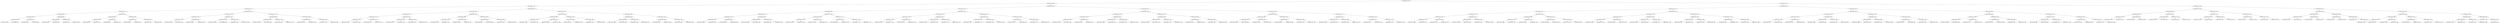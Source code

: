 digraph G{
28760068 [label="Node{data=[4419, 4419]}"]
28760068 -> 83988339
83988339 [label="Node{data=[3083, 3083]}"]
83988339 -> 304785255
304785255 [label="Node{data=[2410, 2410]}"]
304785255 -> 1657211582
1657211582 [label="Node{data=[910, 910]}"]
1657211582 -> 1434880026
1434880026 [label="Node{data=[894, 894]}"]
1434880026 -> 1559621582
1559621582 [label="Node{data=[886, 886]}"]
1559621582 -> 463694504
463694504 [label="Node{data=[825, 825]}"]
463694504 -> 1097531800
1097531800 [label="Node{data=[823, 823]}"]
1097531800 -> 550279159
550279159 [label="Node{data=[797, 797]}"]
1097531800 -> 1404340159
1404340159 [label="Node{data=[824, 824]}"]
463694504 -> 1396851019
1396851019 [label="Node{data=[873, 873]}"]
1396851019 -> 1245511034
1245511034 [label="Node{data=[852, 852]}"]
1396851019 -> 235649253
235649253 [label="Node{data=[885, 885]}"]
1559621582 -> 2046124004
2046124004 [label="Node{data=[890, 890]}"]
2046124004 -> 947655048
947655048 [label="Node{data=[888, 888]}"]
947655048 -> 361163984
361163984 [label="Node{data=[887, 887]}"]
947655048 -> 1184477717
1184477717 [label="Node{data=[889, 889]}"]
2046124004 -> 364961629
364961629 [label="Node{data=[892, 892]}"]
364961629 -> 1307077692
1307077692 [label="Node{data=[891, 891]}"]
364961629 -> 1865083197
1865083197 [label="Node{data=[893, 893]}"]
1434880026 -> 1680406487
1680406487 [label="Node{data=[902, 902]}"]
1680406487 -> 2005005880
2005005880 [label="Node{data=[898, 898]}"]
2005005880 -> 2030497144
2030497144 [label="Node{data=[896, 896]}"]
2030497144 -> 1096650852
1096650852 [label="Node{data=[895, 895]}"]
2030497144 -> 1659392471
1659392471 [label="Node{data=[897, 897]}"]
2005005880 -> 438324100
438324100 [label="Node{data=[900, 900]}"]
438324100 -> 1417873557
1417873557 [label="Node{data=[899, 899]}"]
438324100 -> 2037415121
2037415121 [label="Node{data=[901, 901]}"]
1680406487 -> 1505160385
1505160385 [label="Node{data=[906, 906]}"]
1505160385 -> 1104343064
1104343064 [label="Node{data=[904, 904]}"]
1104343064 -> 232365847
232365847 [label="Node{data=[903, 903]}"]
1104343064 -> 2000022665
2000022665 [label="Node{data=[905, 905]}"]
1505160385 -> 420202058
420202058 [label="Node{data=[908, 908]}"]
420202058 -> 1334814531
1334814531 [label="Node{data=[907, 907]}"]
420202058 -> 250591362
250591362 [label="Node{data=[909, 909]}"]
1657211582 -> 1457937522
1457937522 [label="Node{data=[2035, 2035]}"]
1457937522 -> 295233906
295233906 [label="Node{data=[2027, 2027]}"]
295233906 -> 597684669
597684669 [label="Node{data=[2023, 2023]}"]
597684669 -> 1346860772
1346860772 [label="Node{data=[1537, 1537]}"]
1346860772 -> 883336530
883336530 [label="Node{data=[943, 943]}"]
1346860772 -> 1646463437
1646463437 [label="Node{data=[1567, 1567]}"]
597684669 -> 1055723053
1055723053 [label="Node{data=[2025, 2025]}"]
1055723053 -> 1442234178
1442234178 [label="Node{data=[2024, 2024]}"]
1055723053 -> 1417350299
1417350299 [label="Node{data=[2026, 2026]}"]
295233906 -> 778832568
778832568 [label="Node{data=[2031, 2031]}"]
778832568 -> 2015819070
2015819070 [label="Node{data=[2029, 2029]}"]
2015819070 -> 415910359
415910359 [label="Node{data=[2028, 2028]}"]
2015819070 -> 341410177
341410177 [label="Node{data=[2030, 2030]}"]
778832568 -> 1512988792
1512988792 [label="Node{data=[2033, 2033]}"]
1512988792 -> 359592198
359592198 [label="Node{data=[2032, 2032]}"]
1512988792 -> 1604355725
1604355725 [label="Node{data=[2034, 2034]}"]
1457937522 -> 128799089
128799089 [label="Node{data=[2271, 2271]}"]
128799089 -> 774495324
774495324 [label="Node{data=[2039, 2039]}"]
774495324 -> 1286467166
1286467166 [label="Node{data=[2037, 2037]}"]
1286467166 -> 392334760
392334760 [label="Node{data=[2036, 2036]}"]
1286467166 -> 2049532140
2049532140 [label="Node{data=[2038, 2038]}"]
774495324 -> 436373705
436373705 [label="Node{data=[2126, 2126]}"]
436373705 -> 964577993
964577993 [label="Node{data=[2040, 2040]}"]
436373705 -> 988979075
988979075 [label="Node{data=[2141, 2141]}"]
128799089 -> 191739441
191739441 [label="Node{data=[2406, 2406]}"]
191739441 -> 86451029
86451029 [label="Node{data=[2404, 2404]}"]
86451029 -> 1313085754
1313085754 [label="Node{data=[2403, 2403]}"]
86451029 -> 1625590262
1625590262 [label="Node{data=[2405, 2405]}"]
191739441 -> 115238885
115238885 [label="Node{data=[2408, 2408]}"]
115238885 -> 979354080
979354080 [label="Node{data=[2407, 2407]}"]
115238885 -> 1413251672
1413251672 [label="Node{data=[2409, 2409]}"]
304785255 -> 282266128
282266128 [label="Node{data=[2940, 2940]}"]
282266128 -> 1699198624
1699198624 [label="Node{data=[2805, 2805]}"]
1699198624 -> 567491369
567491369 [label="Node{data=[2418, 2418]}"]
567491369 -> 298668809
298668809 [label="Node{data=[2414, 2414]}"]
298668809 -> 424040618
424040618 [label="Node{data=[2412, 2412]}"]
424040618 -> 1097605012
1097605012 [label="Node{data=[2411, 2411]}"]
424040618 -> 2044624611
2044624611 [label="Node{data=[2413, 2413]}"]
298668809 -> 49299402
49299402 [label="Node{data=[2416, 2416]}"]
49299402 -> 693679158
693679158 [label="Node{data=[2415, 2415]}"]
49299402 -> 141139510
141139510 [label="Node{data=[2417, 2417]}"]
567491369 -> 46842046
46842046 [label="Node{data=[2422, 2422]}"]
46842046 -> 21471554
21471554 [label="Node{data=[2420, 2420]}"]
21471554 -> 1834110040
1834110040 [label="Node{data=[2419, 2419]}"]
21471554 -> 688846826
688846826 [label="Node{data=[2421, 2421]}"]
46842046 -> 2106924357
2106924357 [label="Node{data=[2424, 2424]}"]
2106924357 -> 1097137668
1097137668 [label="Node{data=[2423, 2423]}"]
2106924357 -> 1051413244
1051413244 [label="Node{data=[2442, 2442]}"]
1699198624 -> 1623477092
1623477092 [label="Node{data=[2932, 2932]}"]
1623477092 -> 904793356
904793356 [label="Node{data=[2928, 2928]}"]
904793356 -> 1394360683
1394360683 [label="Node{data=[2903, 2903]}"]
1394360683 -> 923016542
923016542 [label="Node{data=[2852, 2852]}"]
1394360683 -> 1977221041
1977221041 [label="Node{data=[2915, 2915]}"]
904793356 -> 807012971
807012971 [label="Node{data=[2930, 2930]}"]
807012971 -> 29102618
29102618 [label="Node{data=[2929, 2929]}"]
807012971 -> 382013854
382013854 [label="Node{data=[2931, 2931]}"]
1623477092 -> 752570496
752570496 [label="Node{data=[2936, 2936]}"]
752570496 -> 1290952226
1290952226 [label="Node{data=[2934, 2934]}"]
1290952226 -> 759146852
759146852 [label="Node{data=[2933, 2933]}"]
1290952226 -> 331875516
331875516 [label="Node{data=[2935, 2935]}"]
752570496 -> 1709250837
1709250837 [label="Node{data=[2938, 2938]}"]
1709250837 -> 1002195141
1002195141 [label="Node{data=[2937, 2937]}"]
1709250837 -> 1796776543
1796776543 [label="Node{data=[2939, 2939]}"]
282266128 -> 942057060
942057060 [label="Node{data=[2956, 2956]}"]
942057060 -> 1440885188
1440885188 [label="Node{data=[2948, 2948]}"]
1440885188 -> 205634013
205634013 [label="Node{data=[2944, 2944]}"]
205634013 -> 585492560
585492560 [label="Node{data=[2942, 2942]}"]
585492560 -> 796749806
796749806 [label="Node{data=[2941, 2941]}"]
585492560 -> 1804980172
1804980172 [label="Node{data=[2943, 2943]}"]
205634013 -> 1780161586
1780161586 [label="Node{data=[2946, 2946]}"]
1780161586 -> 1731321417
1731321417 [label="Node{data=[2945, 2945]}"]
1780161586 -> 603447134
603447134 [label="Node{data=[2947, 2947]}"]
1440885188 -> 1725538115
1725538115 [label="Node{data=[2952, 2952]}"]
1725538115 -> 1418851622
1418851622 [label="Node{data=[2950, 2950]}"]
1418851622 -> 1027320427
1027320427 [label="Node{data=[2949, 2949]}"]
1418851622 -> 548114365
548114365 [label="Node{data=[2951, 2951]}"]
1725538115 -> 178405228
178405228 [label="Node{data=[2954, 2954]}"]
178405228 -> 1363268571
1363268571 [label="Node{data=[2953, 2953]}"]
178405228 -> 835273578
835273578 [label="Node{data=[2955, 2955]}"]
942057060 -> 1306780809
1306780809 [label="Node{data=[2964, 2964]}"]
1306780809 -> 1445063430
1445063430 [label="Node{data=[2960, 2960]}"]
1445063430 -> 161555730
161555730 [label="Node{data=[2958, 2958]}"]
161555730 -> 1921578335
1921578335 [label="Node{data=[2957, 2957]}"]
161555730 -> 538808363
538808363 [label="Node{data=[2959, 2959]}"]
1445063430 -> 2042443509
2042443509 [label="Node{data=[2962, 2962]}"]
2042443509 -> 2041845093
2041845093 [label="Node{data=[2961, 2961]}"]
2042443509 -> 1285764353
1285764353 [label="Node{data=[2963, 2963]}"]
1306780809 -> 15951990
15951990 [label="Node{data=[3079, 3079]}"]
15951990 -> 283765763
283765763 [label="Node{data=[2989, 2989]}"]
283765763 -> 1227873350
1227873350 [label="Node{data=[2965, 2965]}"]
283765763 -> 477225823
477225823 [label="Node{data=[3078, 3078]}"]
15951990 -> 131762303
131762303 [label="Node{data=[3081, 3081]}"]
131762303 -> 1485632883
1485632883 [label="Node{data=[3080, 3080]}"]
131762303 -> 1870057416
1870057416 [label="Node{data=[3082, 3082]}"]
83988339 -> 2089722466
2089722466 [label="Node{data=[3195, 3195]}"]
2089722466 -> 801391868
801391868 [label="Node{data=[3128, 3128]}"]
801391868 -> 274471706
274471706 [label="Node{data=[3099, 3099]}"]
274471706 -> 1225629270
1225629270 [label="Node{data=[3091, 3091]}"]
1225629270 -> 1083816103
1083816103 [label="Node{data=[3087, 3087]}"]
1083816103 -> 1308096492
1308096492 [label="Node{data=[3085, 3085]}"]
1308096492 -> 1032036739
1032036739 [label="Node{data=[3084, 3084]}"]
1308096492 -> 408516427
408516427 [label="Node{data=[3086, 3086]}"]
1083816103 -> 361277543
361277543 [label="Node{data=[3089, 3089]}"]
361277543 -> 1739744685
1739744685 [label="Node{data=[3088, 3088]}"]
361277543 -> 1193103201
1193103201 [label="Node{data=[3090, 3090]}"]
1225629270 -> 338533350
338533350 [label="Node{data=[3095, 3095]}"]
338533350 -> 1144439444
1144439444 [label="Node{data=[3093, 3093]}"]
1144439444 -> 819808434
819808434 [label="Node{data=[3092, 3092]}"]
1144439444 -> 496402319
496402319 [label="Node{data=[3094, 3094]}"]
338533350 -> 1696347504
1696347504 [label="Node{data=[3097, 3097]}"]
1696347504 -> 390883621
390883621 [label="Node{data=[3096, 3096]}"]
1696347504 -> 1301167014
1301167014 [label="Node{data=[3098, 3098]}"]
274471706 -> 1674203039
1674203039 [label="Node{data=[3107, 3107]}"]
1674203039 -> 1736003875
1736003875 [label="Node{data=[3103, 3103]}"]
1736003875 -> 327682472
327682472 [label="Node{data=[3101, 3101]}"]
327682472 -> 795300724
795300724 [label="Node{data=[3100, 3100]}"]
327682472 -> 509626288
509626288 [label="Node{data=[3102, 3102]}"]
1736003875 -> 868089110
868089110 [label="Node{data=[3105, 3105]}"]
868089110 -> 1613461376
1613461376 [label="Node{data=[3104, 3104]}"]
868089110 -> 1967289346
1967289346 [label="Node{data=[3106, 3106]}"]
1674203039 -> 1761865949
1761865949 [label="Node{data=[3111, 3111]}"]
1761865949 -> 898299302
898299302 [label="Node{data=[3109, 3109]}"]
898299302 -> 237376480
237376480 [label="Node{data=[3108, 3108]}"]
898299302 -> 1747096642
1747096642 [label="Node{data=[3110, 3110]}"]
1761865949 -> 508630147
508630147 [label="Node{data=[3113, 3113]}"]
508630147 -> 2081748266
2081748266 [label="Node{data=[3112, 3112]}"]
508630147 -> 1116950619
1116950619 [label="Node{data=[3127, 3127]}"]
801391868 -> 1055874255
1055874255 [label="Node{data=[3144, 3144]}"]
1055874255 -> 680309405
680309405 [label="Node{data=[3136, 3136]}"]
680309405 -> 1944760067
1944760067 [label="Node{data=[3132, 3132]}"]
1944760067 -> 723724461
723724461 [label="Node{data=[3130, 3130]}"]
723724461 -> 1877868578
1877868578 [label="Node{data=[3129, 3129]}"]
723724461 -> 582704920
582704920 [label="Node{data=[3131, 3131]}"]
1944760067 -> 76508923
76508923 [label="Node{data=[3134, 3134]}"]
76508923 -> 920340615
920340615 [label="Node{data=[3133, 3133]}"]
76508923 -> 699117934
699117934 [label="Node{data=[3135, 3135]}"]
680309405 -> 1368422620
1368422620 [label="Node{data=[3140, 3140]}"]
1368422620 -> 773270691
773270691 [label="Node{data=[3138, 3138]}"]
773270691 -> 1113904790
1113904790 [label="Node{data=[3137, 3137]}"]
773270691 -> 917520245
917520245 [label="Node{data=[3139, 3139]}"]
1368422620 -> 1689577447
1689577447 [label="Node{data=[3142, 3142]}"]
1689577447 -> 1943125478
1943125478 [label="Node{data=[3141, 3141]}"]
1689577447 -> 392500588
392500588 [label="Node{data=[3143, 3143]}"]
1055874255 -> 538565474
538565474 [label="Node{data=[3152, 3152]}"]
538565474 -> 1674681177
1674681177 [label="Node{data=[3148, 3148]}"]
1674681177 -> 496055368
496055368 [label="Node{data=[3146, 3146]}"]
496055368 -> 585145571
585145571 [label="Node{data=[3145, 3145]}"]
496055368 -> 1280086294
1280086294 [label="Node{data=[3147, 3147]}"]
1674681177 -> 589873301
589873301 [label="Node{data=[3150, 3150]}"]
589873301 -> 923763660
923763660 [label="Node{data=[3149, 3149]}"]
589873301 -> 288228938
288228938 [label="Node{data=[3151, 3151]}"]
538565474 -> 969072984
969072984 [label="Node{data=[3156, 3156]}"]
969072984 -> 1552655005
1552655005 [label="Node{data=[3154, 3154]}"]
1552655005 -> 399596323
399596323 [label="Node{data=[3153, 3153]}"]
1552655005 -> 1990988741
1990988741 [label="Node{data=[3155, 3155]}"]
969072984 -> 1481307241
1481307241 [label="Node{data=[3193, 3193]}"]
1481307241 -> 1507076791
1507076791 [label="Node{data=[3157, 3157]}"]
1481307241 -> 1145137901
1145137901 [label="Node{data=[3194, 3194]}"]
2089722466 -> 1382382491
1382382491 [label="Node{data=[4387, 4387]}"]
1382382491 -> 1568879618
1568879618 [label="Node{data=[3211, 3211]}"]
1568879618 -> 637156503
637156503 [label="Node{data=[3203, 3203]}"]
637156503 -> 1780690119
1780690119 [label="Node{data=[3199, 3199]}"]
1780690119 -> 325266363
325266363 [label="Node{data=[3197, 3197]}"]
325266363 -> 1468280561
1468280561 [label="Node{data=[3196, 3196]}"]
325266363 -> 594456082
594456082 [label="Node{data=[3198, 3198]}"]
1780690119 -> 1356397484
1356397484 [label="Node{data=[3201, 3201]}"]
1356397484 -> 1525427455
1525427455 [label="Node{data=[3200, 3200]}"]
1356397484 -> 753492725
753492725 [label="Node{data=[3202, 3202]}"]
637156503 -> 2057389892
2057389892 [label="Node{data=[3207, 3207]}"]
2057389892 -> 1840502311
1840502311 [label="Node{data=[3205, 3205]}"]
1840502311 -> 1451459770
1451459770 [label="Node{data=[3204, 3204]}"]
1840502311 -> 823831125
823831125 [label="Node{data=[3206, 3206]}"]
2057389892 -> 1106329685
1106329685 [label="Node{data=[3209, 3209]}"]
1106329685 -> 838907042
838907042 [label="Node{data=[3208, 3208]}"]
1106329685 -> 2020360204
2020360204 [label="Node{data=[3210, 3210]}"]
1568879618 -> 473961814
473961814 [label="Node{data=[4379, 4379]}"]
473961814 -> 1475878243
1475878243 [label="Node{data=[3619, 3619]}"]
1475878243 -> 1617561242
1617561242 [label="Node{data=[3213, 3213]}"]
1617561242 -> 2057066171
2057066171 [label="Node{data=[3212, 3212]}"]
1617561242 -> 1726617115
1726617115 [label="Node{data=[3214, 3214]}"]
1475878243 -> 1911430304
1911430304 [label="Node{data=[4377, 4377]}"]
1911430304 -> 1090554577
1090554577 [label="Node{data=[4376, 4376]}"]
1911430304 -> 1504781764
1504781764 [label="Node{data=[4378, 4378]}"]
473961814 -> 1868409383
1868409383 [label="Node{data=[4383, 4383]}"]
1868409383 -> 1859629168
1859629168 [label="Node{data=[4381, 4381]}"]
1859629168 -> 734329209
734329209 [label="Node{data=[4380, 4380]}"]
1859629168 -> 2064348864
2064348864 [label="Node{data=[4382, 4382]}"]
1868409383 -> 2038822676
2038822676 [label="Node{data=[4385, 4385]}"]
2038822676 -> 713202788
713202788 [label="Node{data=[4384, 4384]}"]
2038822676 -> 637642620
637642620 [label="Node{data=[4386, 4386]}"]
1382382491 -> 102529034
102529034 [label="Node{data=[4403, 4403]}"]
102529034 -> 1349980810
1349980810 [label="Node{data=[4395, 4395]}"]
1349980810 -> 1848165724
1848165724 [label="Node{data=[4391, 4391]}"]
1848165724 -> 1169798562
1169798562 [label="Node{data=[4389, 4389]}"]
1169798562 -> 545282359
545282359 [label="Node{data=[4388, 4388]}"]
1169798562 -> 1217133807
1217133807 [label="Node{data=[4390, 4390]}"]
1848165724 -> 1621213831
1621213831 [label="Node{data=[4393, 4393]}"]
1621213831 -> 1757245332
1757245332 [label="Node{data=[4392, 4392]}"]
1621213831 -> 1255594581
1255594581 [label="Node{data=[4394, 4394]}"]
1349980810 -> 1563241316
1563241316 [label="Node{data=[4399, 4399]}"]
1563241316 -> 863399868
863399868 [label="Node{data=[4397, 4397]}"]
863399868 -> 817133449
817133449 [label="Node{data=[4396, 4396]}"]
863399868 -> 1288443832
1288443832 [label="Node{data=[4398, 4398]}"]
1563241316 -> 2022601550
2022601550 [label="Node{data=[4401, 4401]}"]
2022601550 -> 2022041708
2022041708 [label="Node{data=[4400, 4400]}"]
2022601550 -> 1805566154
1805566154 [label="Node{data=[4402, 4402]}"]
102529034 -> 1195604950
1195604950 [label="Node{data=[4411, 4411]}"]
1195604950 -> 1289512051
1289512051 [label="Node{data=[4407, 4407]}"]
1289512051 -> 466432780
466432780 [label="Node{data=[4405, 4405]}"]
466432780 -> 105396271
105396271 [label="Node{data=[4404, 4404]}"]
466432780 -> 1518956283
1518956283 [label="Node{data=[4406, 4406]}"]
1289512051 -> 1968793125
1968793125 [label="Node{data=[4409, 4409]}"]
1968793125 -> 125726417
125726417 [label="Node{data=[4408, 4408]}"]
1968793125 -> 1085318993
1085318993 [label="Node{data=[4410, 4410]}"]
1195604950 -> 1365239562
1365239562 [label="Node{data=[4415, 4415]}"]
1365239562 -> 1871301450
1871301450 [label="Node{data=[4413, 4413]}"]
1871301450 -> 460667020
460667020 [label="Node{data=[4412, 4412]}"]
1871301450 -> 1580899996
1580899996 [label="Node{data=[4414, 4414]}"]
1365239562 -> 1894995430
1894995430 [label="Node{data=[4417, 4417]}"]
1894995430 -> 1367413545
1367413545 [label="Node{data=[4416, 4416]}"]
1894995430 -> 1669521613
1669521613 [label="Node{data=[4418, 4418]}"]
28760068 -> 1766218847
1766218847 [label="Node{data=[5144, 5144]}"]
1766218847 -> 66087156
66087156 [label="Node{data=[4821, 4821]}"]
66087156 -> 1513176056
1513176056 [label="Node{data=[4451, 4451]}"]
1513176056 -> 784415995
784415995 [label="Node{data=[4435, 4435]}"]
784415995 -> 1967012312
1967012312 [label="Node{data=[4427, 4427]}"]
1967012312 -> 1971931203
1971931203 [label="Node{data=[4423, 4423]}"]
1971931203 -> 649352177
649352177 [label="Node{data=[4421, 4421]}"]
649352177 -> 28673336
28673336 [label="Node{data=[4420, 4420]}"]
649352177 -> 96574511
96574511 [label="Node{data=[4422, 4422]}"]
1971931203 -> 976553860
976553860 [label="Node{data=[4425, 4425]}"]
976553860 -> 1041953000
1041953000 [label="Node{data=[4424, 4424]}"]
976553860 -> 329985622
329985622 [label="Node{data=[4426, 4426]}"]
1967012312 -> 444786920
444786920 [label="Node{data=[4431, 4431]}"]
444786920 -> 135906587
135906587 [label="Node{data=[4429, 4429]}"]
135906587 -> 1634597184
1634597184 [label="Node{data=[4428, 4428]}"]
135906587 -> 738112165
738112165 [label="Node{data=[4430, 4430]}"]
444786920 -> 641129114
641129114 [label="Node{data=[4433, 4433]}"]
641129114 -> 1614934618
1614934618 [label="Node{data=[4432, 4432]}"]
641129114 -> 1860739307
1860739307 [label="Node{data=[4434, 4434]}"]
784415995 -> 811424777
811424777 [label="Node{data=[4443, 4443]}"]
811424777 -> 539992722
539992722 [label="Node{data=[4439, 4439]}"]
539992722 -> 1335056367
1335056367 [label="Node{data=[4437, 4437]}"]
1335056367 -> 1683441934
1683441934 [label="Node{data=[4436, 4436]}"]
1335056367 -> 1051782297
1051782297 [label="Node{data=[4438, 4438]}"]
539992722 -> 1675027183
1675027183 [label="Node{data=[4441, 4441]}"]
1675027183 -> 909110613
909110613 [label="Node{data=[4440, 4440]}"]
1675027183 -> 1760484775
1760484775 [label="Node{data=[4442, 4442]}"]
811424777 -> 1367547911
1367547911 [label="Node{data=[4447, 4447]}"]
1367547911 -> 93741378
93741378 [label="Node{data=[4445, 4445]}"]
93741378 -> 1276797408
1276797408 [label="Node{data=[4444, 4444]}"]
93741378 -> 1376230945
1376230945 [label="Node{data=[4446, 4446]}"]
1367547911 -> 441196414
441196414 [label="Node{data=[4449, 4449]}"]
441196414 -> 744943876
744943876 [label="Node{data=[4448, 4448]}"]
441196414 -> 862752777
862752777 [label="Node{data=[4450, 4450]}"]
1513176056 -> 1567942355
1567942355 [label="Node{data=[4583, 4583]}"]
1567942355 -> 666482156
666482156 [label="Node{data=[4575, 4575]}"]
666482156 -> 1020038862
1020038862 [label="Node{data=[4455, 4455]}"]
1020038862 -> 1811393926
1811393926 [label="Node{data=[4453, 4453]}"]
1811393926 -> 290430037
290430037 [label="Node{data=[4452, 4452]}"]
1811393926 -> 2075348293
2075348293 [label="Node{data=[4454, 4454]}"]
1020038862 -> 600901123
600901123 [label="Node{data=[4564, 4564]}"]
600901123 -> 1973163106
1973163106 [label="Node{data=[4552, 4552]}"]
600901123 -> 417104816
417104816 [label="Node{data=[4574, 4574]}"]
666482156 -> 2044996747
2044996747 [label="Node{data=[4579, 4579]}"]
2044996747 -> 1378802858
1378802858 [label="Node{data=[4577, 4577]}"]
1378802858 -> 1199893897
1199893897 [label="Node{data=[4576, 4576]}"]
1378802858 -> 993605578
993605578 [label="Node{data=[4578, 4578]}"]
2044996747 -> 1675744338
1675744338 [label="Node{data=[4581, 4581]}"]
1675744338 -> 1192136456
1192136456 [label="Node{data=[4580, 4580]}"]
1675744338 -> 654760645
654760645 [label="Node{data=[4582, 4582]}"]
1567942355 -> 1442004616
1442004616 [label="Node{data=[4591, 4591]}"]
1442004616 -> 945632032
945632032 [label="Node{data=[4587, 4587]}"]
945632032 -> 194551276
194551276 [label="Node{data=[4585, 4585]}"]
194551276 -> 442089128
442089128 [label="Node{data=[4584, 4584]}"]
194551276 -> 1452459029
1452459029 [label="Node{data=[4586, 4586]}"]
945632032 -> 117909972
117909972 [label="Node{data=[4589, 4589]}"]
117909972 -> 1220522789
1220522789 [label="Node{data=[4588, 4588]}"]
117909972 -> 532998244
532998244 [label="Node{data=[4590, 4590]}"]
1442004616 -> 1597384165
1597384165 [label="Node{data=[4817, 4817]}"]
1597384165 -> 1640103518
1640103518 [label="Node{data=[4596, 4596]}"]
1640103518 -> 1414680536
1414680536 [label="Node{data=[4592, 4592]}"]
1640103518 -> 1819089662
1819089662 [label="Node{data=[4816, 4816]}"]
1597384165 -> 35259291
35259291 [label="Node{data=[4819, 4819]}"]
35259291 -> 1816608392
1816608392 [label="Node{data=[4818, 4818]}"]
35259291 -> 707629143
707629143 [label="Node{data=[4820, 4820]}"]
66087156 -> 781436166
781436166 [label="Node{data=[4853, 4853]}"]
781436166 -> 2085035412
2085035412 [label="Node{data=[4837, 4837]}"]
2085035412 -> 698470378
698470378 [label="Node{data=[4829, 4829]}"]
698470378 -> 1867013537
1867013537 [label="Node{data=[4825, 4825]}"]
1867013537 -> 1598230203
1598230203 [label="Node{data=[4823, 4823]}"]
1598230203 -> 455873402
455873402 [label="Node{data=[4822, 4822]}"]
1598230203 -> 1012220266
1012220266 [label="Node{data=[4824, 4824]}"]
1867013537 -> 291354132
291354132 [label="Node{data=[4827, 4827]}"]
291354132 -> 1445741650
1445741650 [label="Node{data=[4826, 4826]}"]
291354132 -> 761276974
761276974 [label="Node{data=[4828, 4828]}"]
698470378 -> 1000890617
1000890617 [label="Node{data=[4833, 4833]}"]
1000890617 -> 1194953870
1194953870 [label="Node{data=[4831, 4831]}"]
1194953870 -> 1937985263
1937985263 [label="Node{data=[4830, 4830]}"]
1194953870 -> 1604201451
1604201451 [label="Node{data=[4832, 4832]}"]
1000890617 -> 667494217
667494217 [label="Node{data=[4835, 4835]}"]
667494217 -> 748655298
748655298 [label="Node{data=[4834, 4834]}"]
667494217 -> 1157776776
1157776776 [label="Node{data=[4836, 4836]}"]
2085035412 -> 1802366896
1802366896 [label="Node{data=[4845, 4845]}"]
1802366896 -> 91258619
91258619 [label="Node{data=[4841, 4841]}"]
91258619 -> 1428808981
1428808981 [label="Node{data=[4839, 4839]}"]
1428808981 -> 47240253
47240253 [label="Node{data=[4838, 4838]}"]
1428808981 -> 113552312
113552312 [label="Node{data=[4840, 4840]}"]
91258619 -> 4557373
4557373 [label="Node{data=[4843, 4843]}"]
4557373 -> 450807405
450807405 [label="Node{data=[4842, 4842]}"]
4557373 -> 506173495
506173495 [label="Node{data=[4844, 4844]}"]
1802366896 -> 1032939809
1032939809 [label="Node{data=[4849, 4849]}"]
1032939809 -> 296294604
296294604 [label="Node{data=[4847, 4847]}"]
296294604 -> 2099796282
2099796282 [label="Node{data=[4846, 4846]}"]
296294604 -> 1065393288
1065393288 [label="Node{data=[4848, 4848]}"]
1032939809 -> 166601272
166601272 [label="Node{data=[4851, 4851]}"]
166601272 -> 1356342449
1356342449 [label="Node{data=[4850, 4850]}"]
166601272 -> 1862686233
1862686233 [label="Node{data=[4852, 4852]}"]
781436166 -> 1415181229
1415181229 [label="Node{data=[4988, 4988]}"]
1415181229 -> 744420604
744420604 [label="Node{data=[4980, 4980]}"]
744420604 -> 1035116650
1035116650 [label="Node{data=[4976, 4976]}"]
1035116650 -> 1624870747
1624870747 [label="Node{data=[4855, 4855]}"]
1624870747 -> 2064043126
2064043126 [label="Node{data=[4854, 4854]}"]
1624870747 -> 539246334
539246334 [label="Node{data=[4856, 4856]}"]
1035116650 -> 138247008
138247008 [label="Node{data=[4978, 4978]}"]
138247008 -> 615685739
615685739 [label="Node{data=[4977, 4977]}"]
138247008 -> 1763349495
1763349495 [label="Node{data=[4979, 4979]}"]
744420604 -> 1757971428
1757971428 [label="Node{data=[4984, 4984]}"]
1757971428 -> 189600742
189600742 [label="Node{data=[4982, 4982]}"]
189600742 -> 993826082
993826082 [label="Node{data=[4981, 4981]}"]
189600742 -> 100940953
100940953 [label="Node{data=[4983, 4983]}"]
1757971428 -> 721377310
721377310 [label="Node{data=[4986, 4986]}"]
721377310 -> 1229896836
1229896836 [label="Node{data=[4985, 4985]}"]
721377310 -> 369407242
369407242 [label="Node{data=[4987, 4987]}"]
1415181229 -> 826516391
826516391 [label="Node{data=[5136, 5136]}"]
826516391 -> 1630282297
1630282297 [label="Node{data=[5118, 5118]}"]
1630282297 -> 1564084228
1564084228 [label="Node{data=[5041, 5041]}"]
1564084228 -> 1856326220
1856326220 [label="Node{data=[5008, 5008]}"]
1564084228 -> 1113031332
1113031332 [label="Node{data=[5086, 5086]}"]
1630282297 -> 1122651453
1122651453 [label="Node{data=[5134, 5134]}"]
1122651453 -> 1327306572
1327306572 [label="Node{data=[5133, 5133]}"]
1122651453 -> 196006857
196006857 [label="Node{data=[5135, 5135]}"]
826516391 -> 1972511418
1972511418 [label="Node{data=[5140, 5140]}"]
1972511418 -> 1694571152
1694571152 [label="Node{data=[5138, 5138]}"]
1694571152 -> 1115805195
1115805195 [label="Node{data=[5137, 5137]}"]
1694571152 -> 1061971209
1061971209 [label="Node{data=[5139, 5139]}"]
1972511418 -> 1538201512
1538201512 [label="Node{data=[5142, 5142]}"]
1538201512 -> 915887063
915887063 [label="Node{data=[5141, 5141]}"]
1538201512 -> 2053831296
2053831296 [label="Node{data=[5143, 5143]}"]
1766218847 -> 642956521
642956521 [label="Node{data=[7949, 7949]}"]
642956521 -> 90439132
90439132 [label="Node{data=[7933, 7933]}"]
90439132 -> 157687628
157687628 [label="Node{data=[6288, 6288]}"]
157687628 -> 620059162
620059162 [label="Node{data=[5602, 5602]}"]
620059162 -> 401809305
401809305 [label="Node{data=[5146, 5146]}"]
401809305 -> 224697766
224697766 [label="Node{data=[5145, 5145]}"]
401809305 -> 885092153
885092153 [label="Node{data=[5587, 5587]}"]
620059162 -> 980080177
980080177 [label="Node{data=[5968, 5968]}"]
980080177 -> 896141618
896141618 [label="Node{data=[5639, 5639]}"]
980080177 -> 474622868
474622868 [label="Node{data=[5987, 5987]}"]
157687628 -> 592258947
592258947 [label="Node{data=[7929, 7929]}"]
592258947 -> 1341826693
1341826693 [label="Node{data=[6290, 6290]}"]
1341826693 -> 716969425
716969425 [label="Node{data=[6289, 6289]}"]
1341826693 -> 1734839705
1734839705 [label="Node{data=[6291, 6291]}"]
592258947 -> 761061321
761061321 [label="Node{data=[7931, 7931]}"]
761061321 -> 923306601
923306601 [label="Node{data=[7930, 7930]}"]
761061321 -> 2110784452
2110784452 [label="Node{data=[7932, 7932]}"]
90439132 -> 637555362
637555362 [label="Node{data=[7941, 7941]}"]
637555362 -> 1844011836
1844011836 [label="Node{data=[7937, 7937]}"]
1844011836 -> 516028202
516028202 [label="Node{data=[7935, 7935]}"]
516028202 -> 1668421909
1668421909 [label="Node{data=[7934, 7934]}"]
516028202 -> 1204011675
1204011675 [label="Node{data=[7936, 7936]}"]
1844011836 -> 1628813788
1628813788 [label="Node{data=[7939, 7939]}"]
1628813788 -> 1887201907
1887201907 [label="Node{data=[7938, 7938]}"]
1628813788 -> 53833688
53833688 [label="Node{data=[7940, 7940]}"]
637555362 -> 1522250303
1522250303 [label="Node{data=[7945, 7945]}"]
1522250303 -> 380382189
380382189 [label="Node{data=[7943, 7943]}"]
380382189 -> 84997305
84997305 [label="Node{data=[7942, 7942]}"]
380382189 -> 762511468
762511468 [label="Node{data=[7944, 7944]}"]
1522250303 -> 710833591
710833591 [label="Node{data=[7947, 7947]}"]
710833591 -> 1574621266
1574621266 [label="Node{data=[7946, 7946]}"]
710833591 -> 1600995948
1600995948 [label="Node{data=[7948, 7948]}"]
642956521 -> 1781025165
1781025165 [label="Node{data=[8040, 8040]}"]
1781025165 -> 864185010
864185010 [label="Node{data=[8032, 8032]}"]
864185010 -> 953246928
953246928 [label="Node{data=[8005, 8005]}"]
953246928 -> 219819908
219819908 [label="Node{data=[7951, 7951]}"]
219819908 -> 634809227
634809227 [label="Node{data=[7950, 7950]}"]
219819908 -> 94458489
94458489 [label="Node{data=[7997, 7997]}"]
953246928 -> 912605689
912605689 [label="Node{data=[8030, 8030]}"]
912605689 -> 1793011390
1793011390 [label="Node{data=[8029, 8029]}"]
912605689 -> 2084801117
2084801117 [label="Node{data=[8031, 8031]}"]
864185010 -> 1937653046
1937653046 [label="Node{data=[8036, 8036]}"]
1937653046 -> 1862844457
1862844457 [label="Node{data=[8034, 8034]}"]
1862844457 -> 2092018088
2092018088 [label="Node{data=[8033, 8033]}"]
1862844457 -> 474006785
474006785 [label="Node{data=[8035, 8035]}"]
1937653046 -> 517332018
517332018 [label="Node{data=[8038, 8038]}"]
517332018 -> 930438729
930438729 [label="Node{data=[8037, 8037]}"]
517332018 -> 1190682086
1190682086 [label="Node{data=[8039, 8039]}"]
1781025165 -> 1552605429
1552605429 [label="Node{data=[9416, 9416]}"]
1552605429 -> 1812890394
1812890394 [label="Node{data=[9318, 9318]}"]
1812890394 -> 1905532868
1905532868 [label="Node{data=[8044, 8044]}"]
1905532868 -> 1971809149
1971809149 [label="Node{data=[8042, 8042]}"]
1971809149 -> 2122424432
2122424432 [label="Node{data=[8041, 8041]}"]
1971809149 -> 1720711913
1720711913 [label="Node{data=[8043, 8043]}"]
1905532868 -> 926200771
926200771 [label="Node{data=[8210, 8210]}"]
926200771 -> 2040982235
2040982235 [label="Node{data=[8045, 8045]}"]
926200771 -> 181880767
181880767 [label="Node{data=[8303, 8303]}"]
1812890394 -> 320257214
320257214 [label="Node{data=[9412, 9412]}"]
320257214 -> 19840948
19840948 [label="Node{data=[9404, 9404]}"]
19840948 -> 1334865272
1334865272 [label="Node{data=[9332, 9332]}"]
19840948 -> 2135564682
2135564682 [label="Node{data=[9411, 9411]}"]
320257214 -> 1495237009
1495237009 [label="Node{data=[9414, 9414]}"]
1495237009 -> 758662681
758662681 [label="Node{data=[9413, 9413]}"]
1495237009 -> 1636762987
1636762987 [label="Node{data=[9415, 9415]}"]
1552605429 -> 1332162209
1332162209 [label="Node{data=[9538, 9538]}"]
1332162209 -> 1792097749
1792097749 [label="Node{data=[9420, 9420]}"]
1792097749 -> 95856152
95856152 [label="Node{data=[9418, 9418]}"]
95856152 -> 478891928
478891928 [label="Node{data=[9417, 9417]}"]
95856152 -> 1794078862
1794078862 [label="Node{data=[9419, 9419]}"]
1792097749 -> 162783123
162783123 [label="Node{data=[9422, 9422]}"]
162783123 -> 956645083
956645083 [label="Node{data=[9421, 9421]}"]
162783123 -> 2142519788
2142519788 [label="Node{data=[9508, 9508]}"]
1332162209 -> 1854827932
1854827932 [label="Node{data=[9738, 9738]}"]
1854827932 -> 2035706009
2035706009 [label="Node{data=[9571, 9571]}"]
1854827932 -> 1773494926
1773494926 [label="Node{data=[9760, 9760]}"]
1773494926 -> 886302069
886302069 [label="Node{data=[9941, 9941]}"]
}